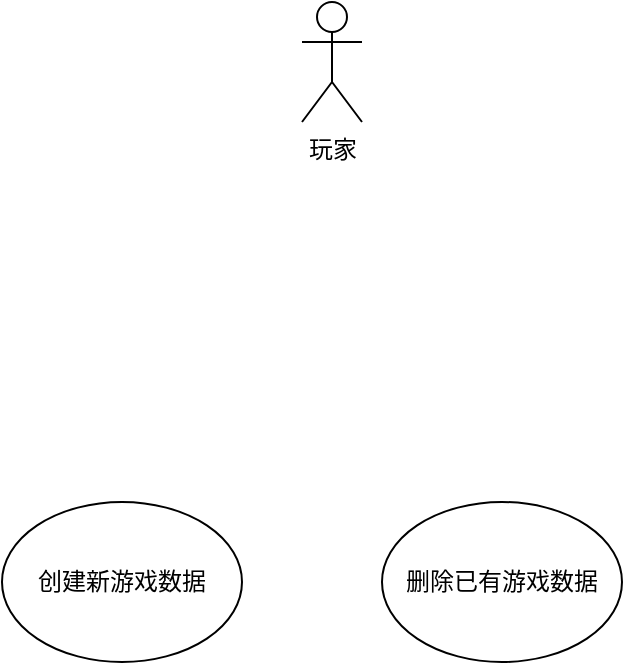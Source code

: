 <mxfile version="24.7.10">
  <diagram name="第 1 页" id="ZuyG2BjGN45qpxwCaqKX">
    <mxGraphModel dx="1379" dy="864" grid="1" gridSize="10" guides="1" tooltips="1" connect="1" arrows="1" fold="1" page="1" pageScale="1" pageWidth="827" pageHeight="1169" math="0" shadow="0">
      <root>
        <mxCell id="0" />
        <mxCell id="1" parent="0" />
        <mxCell id="ikzPlqRrkbyMD9XROC6u-1" value="玩家" style="shape=umlActor;verticalLabelPosition=bottom;verticalAlign=top;html=1;outlineConnect=0;labelPosition=center;align=center;" parent="1" vertex="1">
          <mxGeometry x="340" y="220" width="30" height="60" as="geometry" />
        </mxCell>
        <mxCell id="ikzPlqRrkbyMD9XROC6u-2" value="创建新游戏数据" style="ellipse;whiteSpace=wrap;html=1;" parent="1" vertex="1">
          <mxGeometry x="190" y="470" width="120" height="80" as="geometry" />
        </mxCell>
        <mxCell id="ikzPlqRrkbyMD9XROC6u-4" value="删除已有游戏数据" style="ellipse;whiteSpace=wrap;html=1;" parent="1" vertex="1">
          <mxGeometry x="380" y="470" width="120" height="80" as="geometry" />
        </mxCell>
      </root>
    </mxGraphModel>
  </diagram>
</mxfile>
